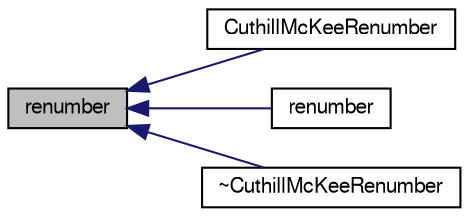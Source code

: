 digraph "renumber"
{
  bgcolor="transparent";
  edge [fontname="FreeSans",fontsize="10",labelfontname="FreeSans",labelfontsize="10"];
  node [fontname="FreeSans",fontsize="10",shape=record];
  rankdir="LR";
  Node9 [label="renumber",height=0.2,width=0.4,color="black", fillcolor="grey75", style="filled", fontcolor="black"];
  Node9 -> Node10 [dir="back",color="midnightblue",fontsize="10",style="solid",fontname="FreeSans"];
  Node10 [label="CuthillMcKeeRenumber",height=0.2,width=0.4,color="black",URL="$a29202.html#a86f2da04ac92cbc1ed0b4d8983f36f7b",tooltip="Construct given the renumber dictionary. "];
  Node9 -> Node11 [dir="back",color="midnightblue",fontsize="10",style="solid",fontname="FreeSans"];
  Node11 [label="renumber",height=0.2,width=0.4,color="black",URL="$a29202.html#a43e03f902cbbeb39d4552a7e1cee9e73",tooltip="Return the order in which cells need to be visited, i.e. "];
  Node9 -> Node12 [dir="back",color="midnightblue",fontsize="10",style="solid",fontname="FreeSans"];
  Node12 [label="~CuthillMcKeeRenumber",height=0.2,width=0.4,color="black",URL="$a29202.html#a925c7a87dbc2e3520b8f19a821ad9165",tooltip="Destructor. "];
}
